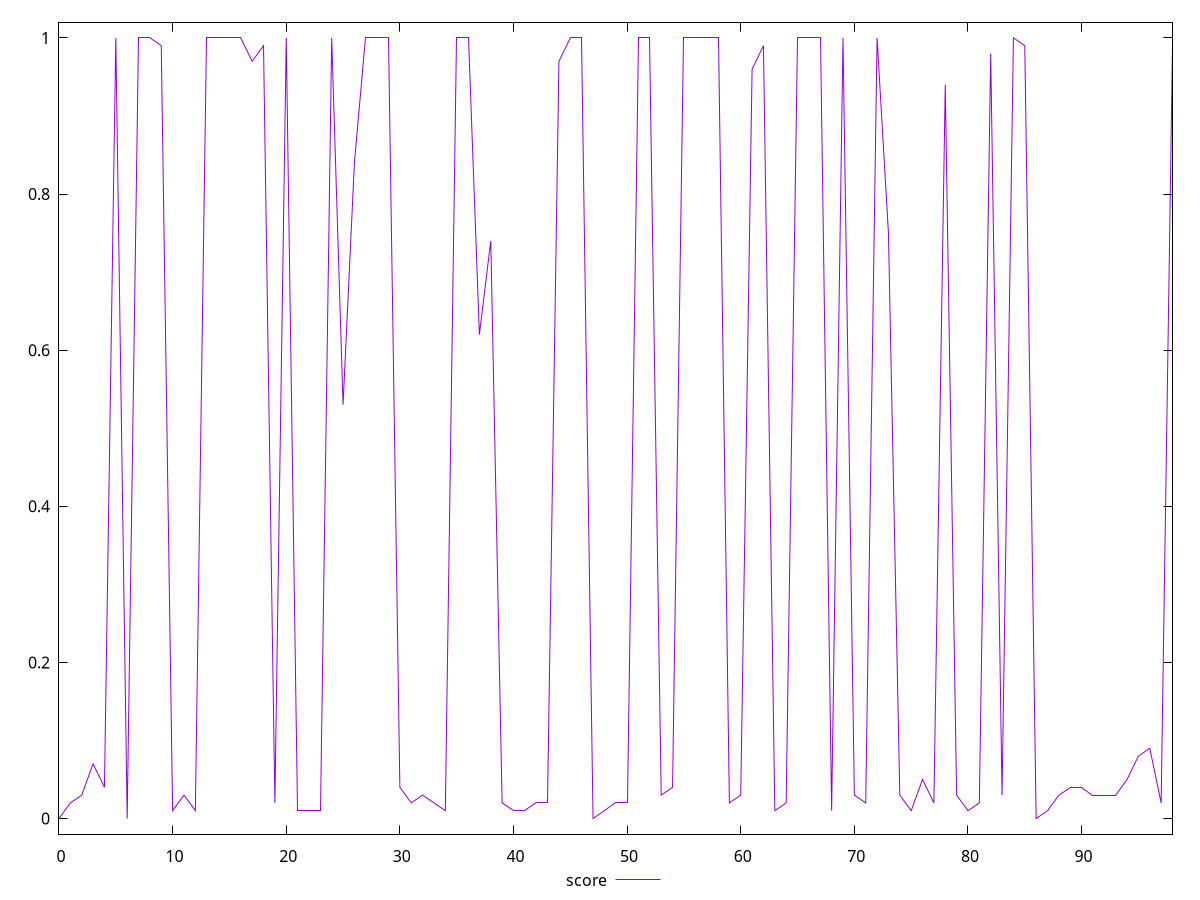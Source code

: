 reset

$score <<EOF
0 0
1 0.02
2 0.03
3 0.07
4 0.04
5 1
6 0
7 1
8 1
9 0.99
10 0.01
11 0.03
12 0.01
13 1
14 1
15 1
16 1
17 0.97
18 0.99
19 0.02
20 1
21 0.01
22 0.01
23 0.01
24 1
25 0.53
26 0.84
27 1
28 1
29 1
30 0.04
31 0.02
32 0.03
33 0.02
34 0.01
35 1
36 1
37 0.62
38 0.74
39 0.02
40 0.01
41 0.01
42 0.02
43 0.02
44 0.97
45 1
46 1
47 0
48 0.01
49 0.02
50 0.02
51 1
52 1
53 0.03
54 0.04
55 1
56 1
57 1
58 1
59 0.02
60 0.03
61 0.96
62 0.99
63 0.01
64 0.02
65 1
66 1
67 1
68 0.01
69 1
70 0.03
71 0.02
72 1
73 0.75
74 0.03
75 0.01
76 0.05
77 0.02
78 0.94
79 0.03
80 0.01
81 0.02
82 0.98
83 0.03
84 1
85 0.99
86 0
87 0.01
88 0.03
89 0.04
90 0.04
91 0.03
92 0.03
93 0.03
94 0.05
95 0.08
96 0.09
97 0.02
98 0.99
EOF

set key outside below
set xrange [0:98]
set yrange [-0.02:1.02]
set trange [-0.02:1.02]
set terminal svg size 640, 500 enhanced background rgb 'white'
set output "reports/report_00027_2021-02-24T12-40-31.850Z/max-potential-fid/samples/card/score/values.svg"

plot $score title "score" with line

reset

